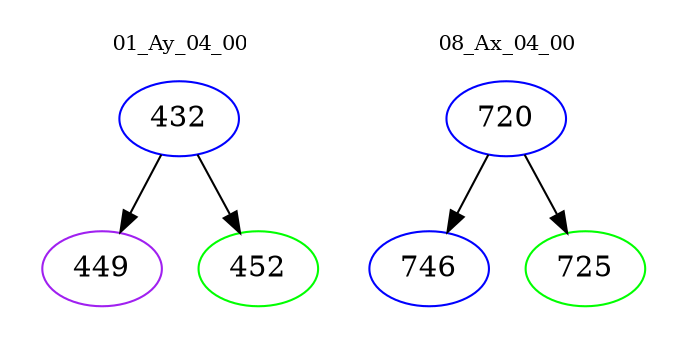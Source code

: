 digraph{
subgraph cluster_0 {
color = white
label = "01_Ay_04_00";
fontsize=10;
T0_432 [label="432", color="blue"]
T0_432 -> T0_449 [color="black"]
T0_449 [label="449", color="purple"]
T0_432 -> T0_452 [color="black"]
T0_452 [label="452", color="green"]
}
subgraph cluster_1 {
color = white
label = "08_Ax_04_00";
fontsize=10;
T1_720 [label="720", color="blue"]
T1_720 -> T1_746 [color="black"]
T1_746 [label="746", color="blue"]
T1_720 -> T1_725 [color="black"]
T1_725 [label="725", color="green"]
}
}
